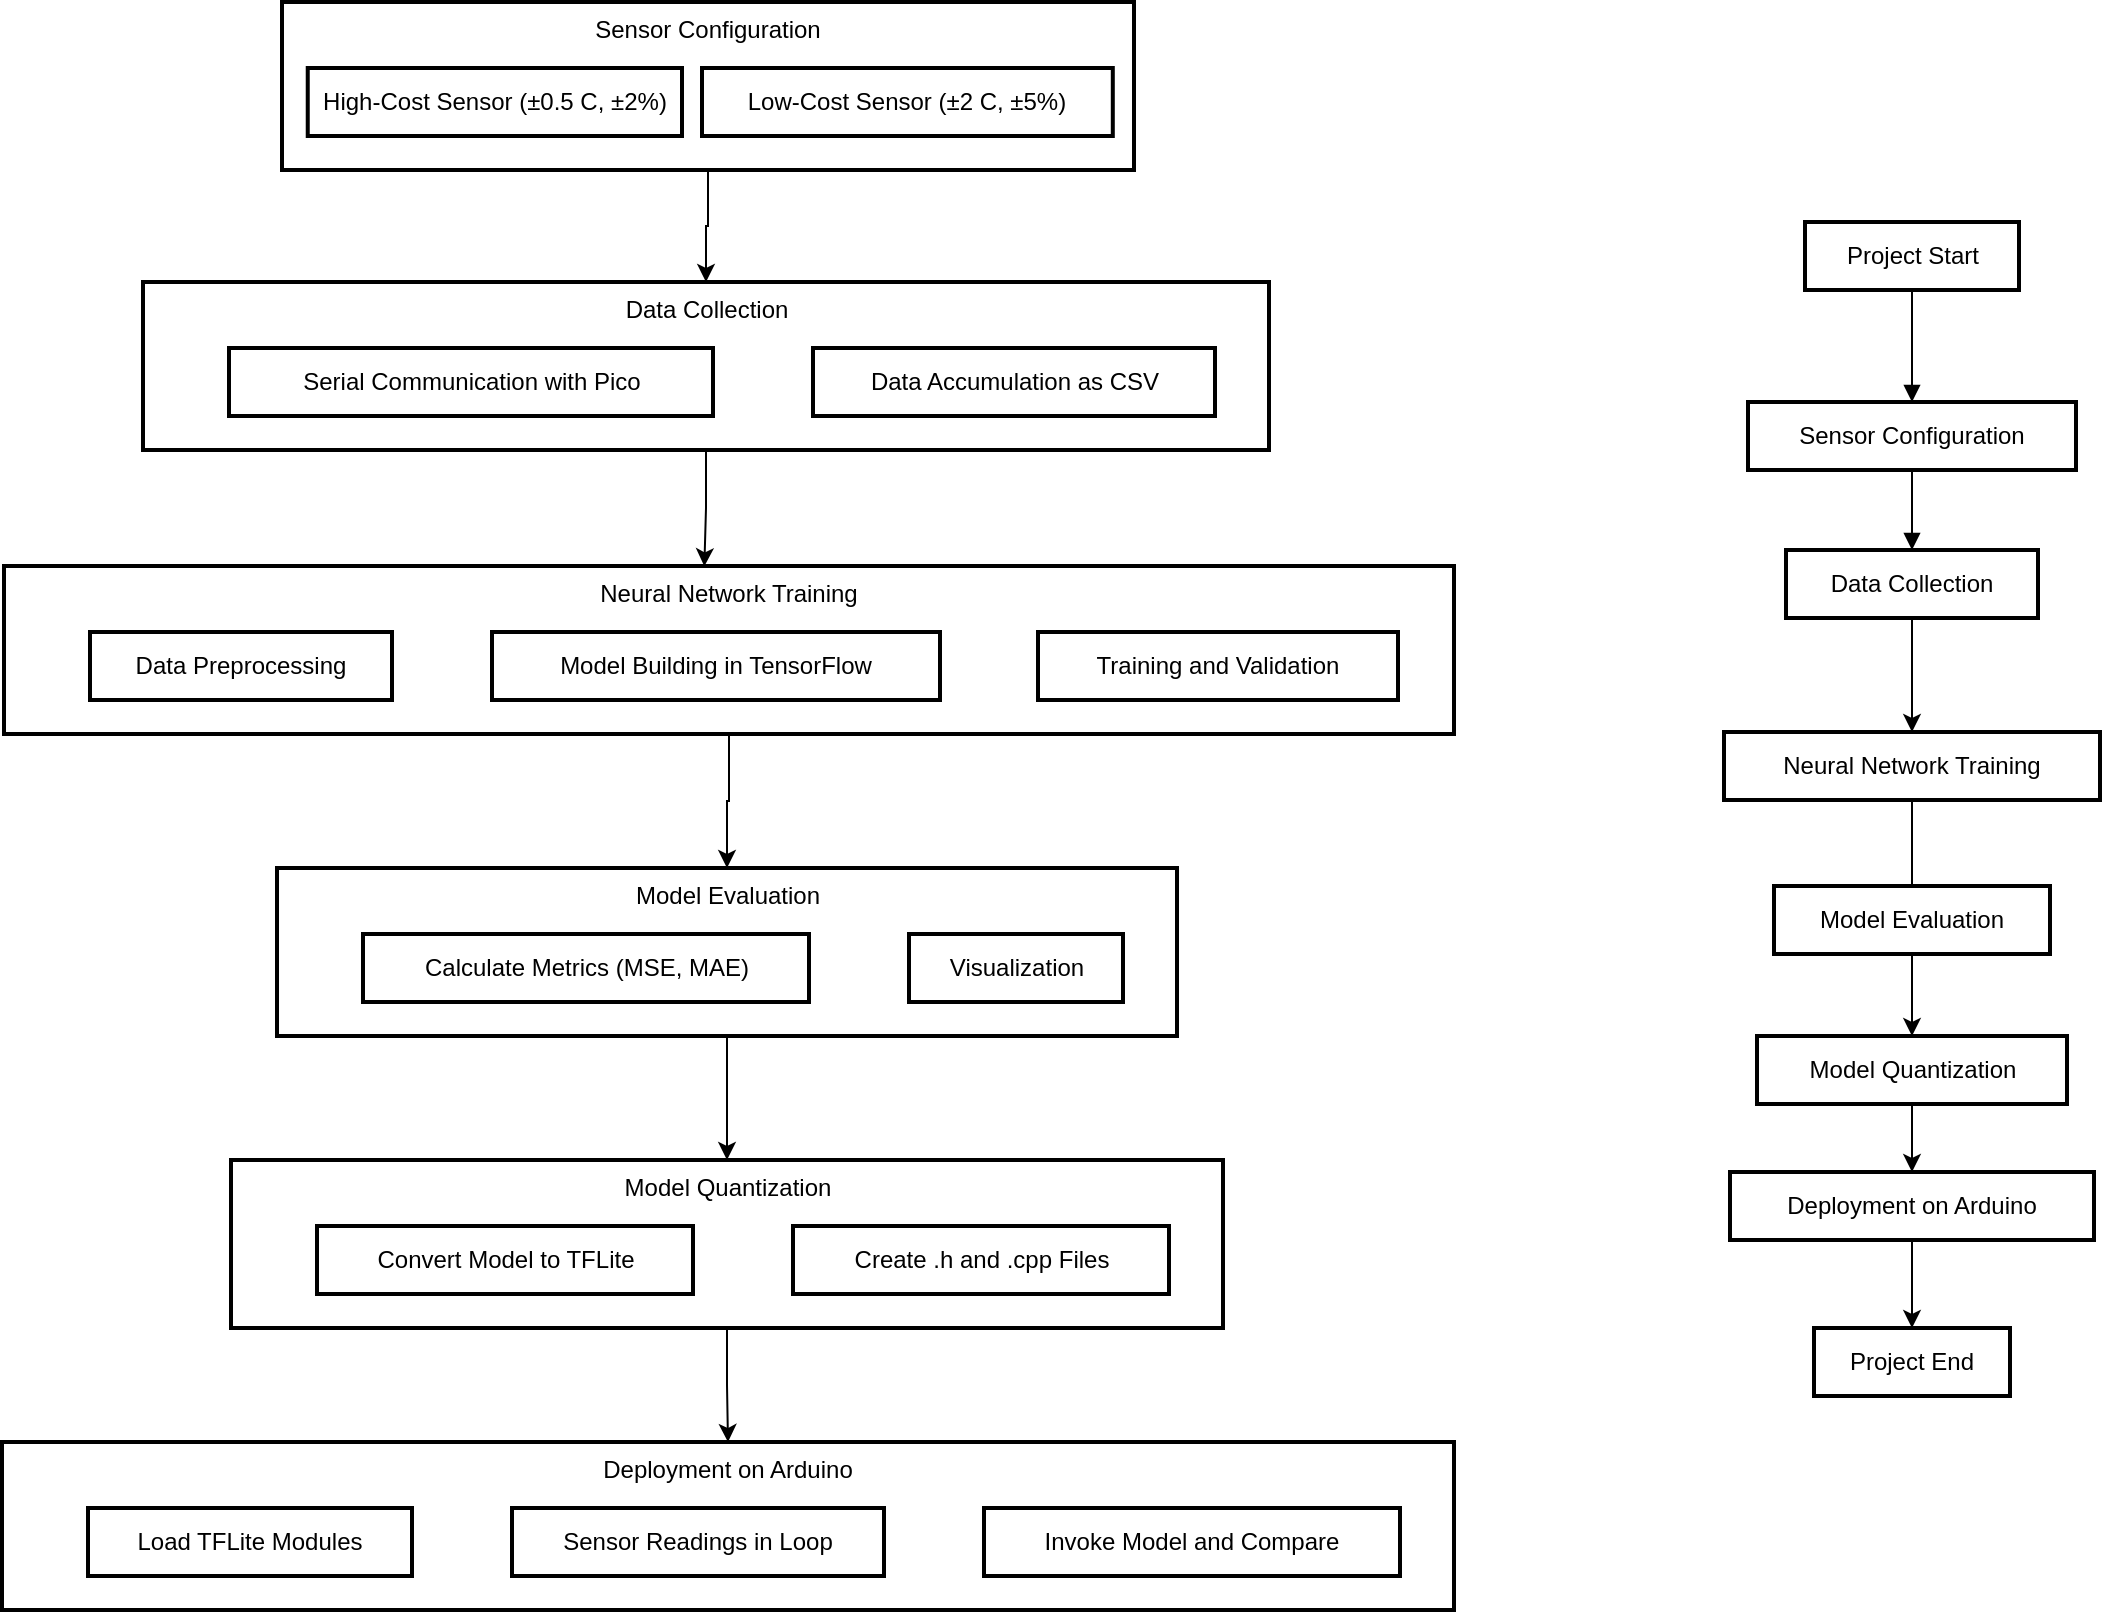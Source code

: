 <mxfile version="22.1.21" type="github">
  <diagram name="페이지-1" id="4etdl_fOZWTmvzS56bRd">
    <mxGraphModel dx="1996" dy="1100" grid="1" gridSize="10" guides="1" tooltips="1" connect="1" arrows="1" fold="1" page="1" pageScale="1" pageWidth="827" pageHeight="1169" math="0" shadow="0">
      <root>
        <mxCell id="0" />
        <mxCell id="1" parent="0" />
        <mxCell id="6U3zVZkpd8FMqvewWA9Q-1" value="Deployment on Arduino" style="whiteSpace=wrap;strokeWidth=2;verticalAlign=top;" vertex="1" parent="1">
          <mxGeometry x="399" y="760" width="726" height="84" as="geometry" />
        </mxCell>
        <mxCell id="6U3zVZkpd8FMqvewWA9Q-2" value="Load TFLite Modules" style="whiteSpace=wrap;strokeWidth=2;" vertex="1" parent="6U3zVZkpd8FMqvewWA9Q-1">
          <mxGeometry x="43" y="33" width="162" height="34" as="geometry" />
        </mxCell>
        <mxCell id="6U3zVZkpd8FMqvewWA9Q-3" value="Sensor Readings in Loop" style="whiteSpace=wrap;strokeWidth=2;" vertex="1" parent="6U3zVZkpd8FMqvewWA9Q-1">
          <mxGeometry x="255" y="33" width="186" height="34" as="geometry" />
        </mxCell>
        <mxCell id="6U3zVZkpd8FMqvewWA9Q-4" value="Invoke Model and Compare" style="whiteSpace=wrap;strokeWidth=2;" vertex="1" parent="6U3zVZkpd8FMqvewWA9Q-1">
          <mxGeometry x="491" y="33" width="208" height="34" as="geometry" />
        </mxCell>
        <mxCell id="6U3zVZkpd8FMqvewWA9Q-67" value="" style="edgeStyle=orthogonalEdgeStyle;rounded=0;orthogonalLoop=1;jettySize=auto;html=1;entryX=0.5;entryY=0;entryDx=0;entryDy=0;" edge="1" parent="1" source="6U3zVZkpd8FMqvewWA9Q-5" target="6U3zVZkpd8FMqvewWA9Q-1">
          <mxGeometry relative="1" as="geometry" />
        </mxCell>
        <mxCell id="6U3zVZkpd8FMqvewWA9Q-5" value="Model Quantization" style="whiteSpace=wrap;strokeWidth=2;verticalAlign=top;" vertex="1" parent="1">
          <mxGeometry x="513.5" y="619" width="496" height="84" as="geometry" />
        </mxCell>
        <mxCell id="6U3zVZkpd8FMqvewWA9Q-6" value="Convert Model to TFLite" style="whiteSpace=wrap;strokeWidth=2;" vertex="1" parent="6U3zVZkpd8FMqvewWA9Q-5">
          <mxGeometry x="43" y="33" width="188" height="34" as="geometry" />
        </mxCell>
        <mxCell id="6U3zVZkpd8FMqvewWA9Q-7" value="Create .h and .cpp Files" style="whiteSpace=wrap;strokeWidth=2;" vertex="1" parent="6U3zVZkpd8FMqvewWA9Q-5">
          <mxGeometry x="281" y="33" width="188" height="34" as="geometry" />
        </mxCell>
        <mxCell id="6U3zVZkpd8FMqvewWA9Q-65" value="" style="edgeStyle=orthogonalEdgeStyle;rounded=0;orthogonalLoop=1;jettySize=auto;html=1;entryX=0.5;entryY=0;entryDx=0;entryDy=0;" edge="1" parent="1" source="6U3zVZkpd8FMqvewWA9Q-8" target="6U3zVZkpd8FMqvewWA9Q-5">
          <mxGeometry relative="1" as="geometry" />
        </mxCell>
        <mxCell id="6U3zVZkpd8FMqvewWA9Q-8" value="Model Evaluation" style="whiteSpace=wrap;strokeWidth=2;verticalAlign=top;" vertex="1" parent="1">
          <mxGeometry x="536.5" y="473" width="450" height="84" as="geometry" />
        </mxCell>
        <mxCell id="6U3zVZkpd8FMqvewWA9Q-9" value="Calculate Metrics (MSE, MAE)" style="whiteSpace=wrap;strokeWidth=2;" vertex="1" parent="6U3zVZkpd8FMqvewWA9Q-8">
          <mxGeometry x="43" y="33" width="223" height="34" as="geometry" />
        </mxCell>
        <mxCell id="6U3zVZkpd8FMqvewWA9Q-10" value="Visualization" style="whiteSpace=wrap;strokeWidth=2;" vertex="1" parent="6U3zVZkpd8FMqvewWA9Q-8">
          <mxGeometry x="316" y="33" width="107" height="34" as="geometry" />
        </mxCell>
        <mxCell id="6U3zVZkpd8FMqvewWA9Q-63" value="" style="edgeStyle=orthogonalEdgeStyle;rounded=0;orthogonalLoop=1;jettySize=auto;html=1;entryX=0.5;entryY=0;entryDx=0;entryDy=0;" edge="1" parent="1" source="6U3zVZkpd8FMqvewWA9Q-11" target="6U3zVZkpd8FMqvewWA9Q-8">
          <mxGeometry relative="1" as="geometry" />
        </mxCell>
        <mxCell id="6U3zVZkpd8FMqvewWA9Q-11" value="Neural Network Training" style="whiteSpace=wrap;strokeWidth=2;verticalAlign=top;" vertex="1" parent="1">
          <mxGeometry x="400" y="322" width="725" height="84" as="geometry" />
        </mxCell>
        <mxCell id="6U3zVZkpd8FMqvewWA9Q-12" value="Data Preprocessing" style="whiteSpace=wrap;strokeWidth=2;" vertex="1" parent="6U3zVZkpd8FMqvewWA9Q-11">
          <mxGeometry x="43" y="33" width="151" height="34" as="geometry" />
        </mxCell>
        <mxCell id="6U3zVZkpd8FMqvewWA9Q-13" value="Model Building in TensorFlow" style="whiteSpace=wrap;strokeWidth=2;" vertex="1" parent="6U3zVZkpd8FMqvewWA9Q-11">
          <mxGeometry x="244" y="33" width="224" height="34" as="geometry" />
        </mxCell>
        <mxCell id="6U3zVZkpd8FMqvewWA9Q-14" value="Training and Validation" style="whiteSpace=wrap;strokeWidth=2;" vertex="1" parent="6U3zVZkpd8FMqvewWA9Q-11">
          <mxGeometry x="517" y="33" width="180" height="34" as="geometry" />
        </mxCell>
        <mxCell id="6U3zVZkpd8FMqvewWA9Q-62" value="" style="edgeStyle=orthogonalEdgeStyle;rounded=0;orthogonalLoop=1;jettySize=auto;html=1;entryX=0.483;entryY=0.002;entryDx=0;entryDy=0;entryPerimeter=0;" edge="1" parent="1" source="6U3zVZkpd8FMqvewWA9Q-15" target="6U3zVZkpd8FMqvewWA9Q-11">
          <mxGeometry relative="1" as="geometry" />
        </mxCell>
        <mxCell id="6U3zVZkpd8FMqvewWA9Q-15" value="Data Collection" style="whiteSpace=wrap;strokeWidth=2;verticalAlign=top;" vertex="1" parent="1">
          <mxGeometry x="469.5" y="180" width="563" height="84" as="geometry" />
        </mxCell>
        <mxCell id="6U3zVZkpd8FMqvewWA9Q-16" value="Serial Communication with Pico" style="whiteSpace=wrap;strokeWidth=2;" vertex="1" parent="6U3zVZkpd8FMqvewWA9Q-15">
          <mxGeometry x="43" y="33" width="242" height="34" as="geometry" />
        </mxCell>
        <mxCell id="6U3zVZkpd8FMqvewWA9Q-17" value="Data Accumulation as CSV" style="whiteSpace=wrap;strokeWidth=2;" vertex="1" parent="6U3zVZkpd8FMqvewWA9Q-15">
          <mxGeometry x="335" y="33" width="201" height="34" as="geometry" />
        </mxCell>
        <mxCell id="6U3zVZkpd8FMqvewWA9Q-59" style="edgeStyle=orthogonalEdgeStyle;rounded=0;orthogonalLoop=1;jettySize=auto;html=1;exitX=0.5;exitY=1;exitDx=0;exitDy=0;entryX=0.5;entryY=0;entryDx=0;entryDy=0;" edge="1" parent="1" source="6U3zVZkpd8FMqvewWA9Q-18" target="6U3zVZkpd8FMqvewWA9Q-15">
          <mxGeometry relative="1" as="geometry" />
        </mxCell>
        <mxCell id="6U3zVZkpd8FMqvewWA9Q-18" value="Sensor Configuration" style="whiteSpace=wrap;strokeWidth=2;verticalAlign=top;" vertex="1" parent="1">
          <mxGeometry x="539" y="40" width="426" height="84" as="geometry" />
        </mxCell>
        <mxCell id="6U3zVZkpd8FMqvewWA9Q-55" style="edgeStyle=orthogonalEdgeStyle;rounded=0;orthogonalLoop=1;jettySize=auto;html=1;exitX=1;exitY=0.5;exitDx=0;exitDy=0;" edge="1" parent="6U3zVZkpd8FMqvewWA9Q-18" source="6U3zVZkpd8FMqvewWA9Q-19">
          <mxGeometry relative="1" as="geometry">
            <mxPoint x="190" y="50.471" as="targetPoint" />
          </mxGeometry>
        </mxCell>
        <mxCell id="6U3zVZkpd8FMqvewWA9Q-19" value="High-Cost Sensor (±0.5 C, ±2%)" style="whiteSpace=wrap;strokeWidth=2;" vertex="1" parent="6U3zVZkpd8FMqvewWA9Q-18">
          <mxGeometry x="12.87" y="33" width="187.13" height="34" as="geometry" />
        </mxCell>
        <mxCell id="6U3zVZkpd8FMqvewWA9Q-20" value="Low-Cost Sensor (±2 C, ±5%)" style="whiteSpace=wrap;strokeWidth=2;" vertex="1" parent="6U3zVZkpd8FMqvewWA9Q-18">
          <mxGeometry x="210" y="33" width="205.4" height="34" as="geometry" />
        </mxCell>
        <mxCell id="6U3zVZkpd8FMqvewWA9Q-24" value="Project Start" style="whiteSpace=wrap;strokeWidth=2;" vertex="1" parent="1">
          <mxGeometry x="1300.5" y="150" width="107" height="34" as="geometry" />
        </mxCell>
        <mxCell id="6U3zVZkpd8FMqvewWA9Q-25" value="Sensor Configuration" style="whiteSpace=wrap;strokeWidth=2;" vertex="1" parent="1">
          <mxGeometry x="1272" y="240" width="164" height="34" as="geometry" />
        </mxCell>
        <mxCell id="6U3zVZkpd8FMqvewWA9Q-45" value="" style="edgeStyle=orthogonalEdgeStyle;rounded=0;orthogonalLoop=1;jettySize=auto;html=1;" edge="1" parent="1" source="6U3zVZkpd8FMqvewWA9Q-26" target="6U3zVZkpd8FMqvewWA9Q-27">
          <mxGeometry relative="1" as="geometry" />
        </mxCell>
        <mxCell id="6U3zVZkpd8FMqvewWA9Q-26" value="Data Collection" style="whiteSpace=wrap;strokeWidth=2;" vertex="1" parent="1">
          <mxGeometry x="1291" y="314" width="126" height="34" as="geometry" />
        </mxCell>
        <mxCell id="6U3zVZkpd8FMqvewWA9Q-50" value="" style="edgeStyle=orthogonalEdgeStyle;rounded=0;orthogonalLoop=1;jettySize=auto;html=1;" edge="1" parent="1" source="6U3zVZkpd8FMqvewWA9Q-27" target="6U3zVZkpd8FMqvewWA9Q-29">
          <mxGeometry relative="1" as="geometry" />
        </mxCell>
        <mxCell id="6U3zVZkpd8FMqvewWA9Q-27" value="Neural Network Training" style="whiteSpace=wrap;strokeWidth=2;" vertex="1" parent="1">
          <mxGeometry x="1260" y="405" width="188" height="34" as="geometry" />
        </mxCell>
        <mxCell id="6U3zVZkpd8FMqvewWA9Q-51" value="" style="edgeStyle=orthogonalEdgeStyle;rounded=0;orthogonalLoop=1;jettySize=auto;html=1;" edge="1" parent="1" source="6U3zVZkpd8FMqvewWA9Q-28" target="6U3zVZkpd8FMqvewWA9Q-30">
          <mxGeometry relative="1" as="geometry" />
        </mxCell>
        <mxCell id="6U3zVZkpd8FMqvewWA9Q-28" value="Model Evaluation" style="whiteSpace=wrap;strokeWidth=2;" vertex="1" parent="1">
          <mxGeometry x="1285" y="482" width="138" height="34" as="geometry" />
        </mxCell>
        <mxCell id="6U3zVZkpd8FMqvewWA9Q-44" value="" style="edgeStyle=orthogonalEdgeStyle;rounded=0;orthogonalLoop=1;jettySize=auto;html=1;" edge="1" parent="1" source="6U3zVZkpd8FMqvewWA9Q-29" target="6U3zVZkpd8FMqvewWA9Q-39">
          <mxGeometry relative="1" as="geometry" />
        </mxCell>
        <mxCell id="6U3zVZkpd8FMqvewWA9Q-29" value="Model Quantization" style="whiteSpace=wrap;strokeWidth=2;" vertex="1" parent="1">
          <mxGeometry x="1276.5" y="557" width="155" height="34" as="geometry" />
        </mxCell>
        <mxCell id="6U3zVZkpd8FMqvewWA9Q-30" value="Deployment on Arduino" style="whiteSpace=wrap;strokeWidth=2;" vertex="1" parent="1">
          <mxGeometry x="1263" y="625" width="182" height="34" as="geometry" />
        </mxCell>
        <mxCell id="6U3zVZkpd8FMqvewWA9Q-32" value="" style="curved=1;startArrow=none;endArrow=block;entryX=0.5;entryY=0;rounded=0;exitX=0.5;exitY=1;exitDx=0;exitDy=0;entryDx=0;entryDy=0;" edge="1" parent="1" source="6U3zVZkpd8FMqvewWA9Q-24" target="6U3zVZkpd8FMqvewWA9Q-25">
          <mxGeometry relative="1" as="geometry">
            <Array as="points" />
            <mxPoint x="1354" y="200" as="sourcePoint" />
          </mxGeometry>
        </mxCell>
        <mxCell id="6U3zVZkpd8FMqvewWA9Q-33" value="" style="curved=1;startArrow=none;endArrow=block;exitX=0.5;exitY=1;entryX=0.5;entryY=0;rounded=0;exitDx=0;exitDy=0;entryDx=0;entryDy=0;" edge="1" parent="1" source="6U3zVZkpd8FMqvewWA9Q-25" target="6U3zVZkpd8FMqvewWA9Q-26">
          <mxGeometry relative="1" as="geometry">
            <Array as="points" />
          </mxGeometry>
        </mxCell>
        <mxCell id="6U3zVZkpd8FMqvewWA9Q-39" value="Project End" style="whiteSpace=wrap;strokeWidth=2;" vertex="1" parent="1">
          <mxGeometry x="1305" y="703" width="98" height="34" as="geometry" />
        </mxCell>
      </root>
    </mxGraphModel>
  </diagram>
</mxfile>
